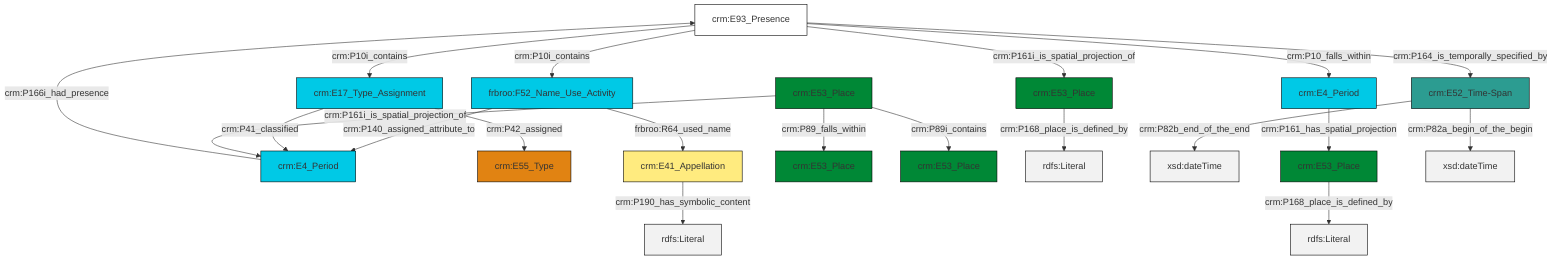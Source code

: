 graph TD
classDef Literal fill:#f2f2f2,stroke:#000000;
classDef CRM_Entity fill:#FFFFFF,stroke:#000000;
classDef Temporal_Entity fill:#00C9E6, stroke:#000000;
classDef Type fill:#E18312, stroke:#000000;
classDef Time-Span fill:#2C9C91, stroke:#000000;
classDef Appellation fill:#FFEB7F, stroke:#000000;
classDef Place fill:#008836, stroke:#000000;
classDef Persistent_Item fill:#B266B2, stroke:#000000;
classDef Conceptual_Object fill:#FFD700, stroke:#000000;
classDef Physical_Thing fill:#D2B48C, stroke:#000000;
classDef Actor fill:#f58aad, stroke:#000000;
classDef PC_Classes fill:#4ce600, stroke:#000000;
classDef Multi fill:#cccccc,stroke:#000000;

6["frbroo:F52_Name_Use_Activity"]:::Temporal_Entity -->|crm:P140_assigned_attribute_to| 7["crm:E4_Period"]:::Temporal_Entity
8["crm:E17_Type_Assignment"]:::Temporal_Entity -->|crm:P42_assigned| 9["crm:E55_Type"]:::Type
2["crm:E93_Presence"]:::CRM_Entity -->|crm:P10i_contains| 6["frbroo:F52_Name_Use_Activity"]:::Temporal_Entity
16["crm:E53_Place"]:::Place -->|crm:P89_falls_within| 12["crm:E53_Place"]:::Place
16["crm:E53_Place"]:::Place -->|crm:P89i_contains| 14["crm:E53_Place"]:::Place
10["crm:E53_Place"]:::Place -->|crm:P168_place_is_defined_by| 17[rdfs:Literal]:::Literal
18["crm:E53_Place"]:::Place -->|crm:P168_place_is_defined_by| 19[rdfs:Literal]:::Literal
8["crm:E17_Type_Assignment"]:::Temporal_Entity -->|crm:P41_classified| 7["crm:E4_Period"]:::Temporal_Entity
2["crm:E93_Presence"]:::CRM_Entity -->|crm:P161i_is_spatial_projection_of| 18["crm:E53_Place"]:::Place
0["crm:E52_Time-Span"]:::Time-Span -->|crm:P82b_end_of_the_end| 21[xsd:dateTime]:::Literal
6["frbroo:F52_Name_Use_Activity"]:::Temporal_Entity -->|frbroo:R64_used_name| 22["crm:E41_Appellation"]:::Appellation
22["crm:E41_Appellation"]:::Appellation -->|crm:P190_has_symbolic_content| 23[rdfs:Literal]:::Literal
2["crm:E93_Presence"]:::CRM_Entity -->|crm:P164_is_temporally_specified_by| 0["crm:E52_Time-Span"]:::Time-Span
2["crm:E93_Presence"]:::CRM_Entity -->|crm:P10i_contains| 8["crm:E17_Type_Assignment"]:::Temporal_Entity
0["crm:E52_Time-Span"]:::Time-Span -->|crm:P82a_begin_of_the_begin| 27[xsd:dateTime]:::Literal
2["crm:E93_Presence"]:::CRM_Entity -->|crm:P10_falls_within| 4["crm:E4_Period"]:::Temporal_Entity
4["crm:E4_Period"]:::Temporal_Entity -->|crm:P161_has_spatial_projection| 10["crm:E53_Place"]:::Place
7["crm:E4_Period"]:::Temporal_Entity -->|crm:P166i_had_presence| 2["crm:E93_Presence"]:::CRM_Entity
16["crm:E53_Place"]:::Place -->|crm:P161i_is_spatial_projection_of| 7["crm:E4_Period"]:::Temporal_Entity